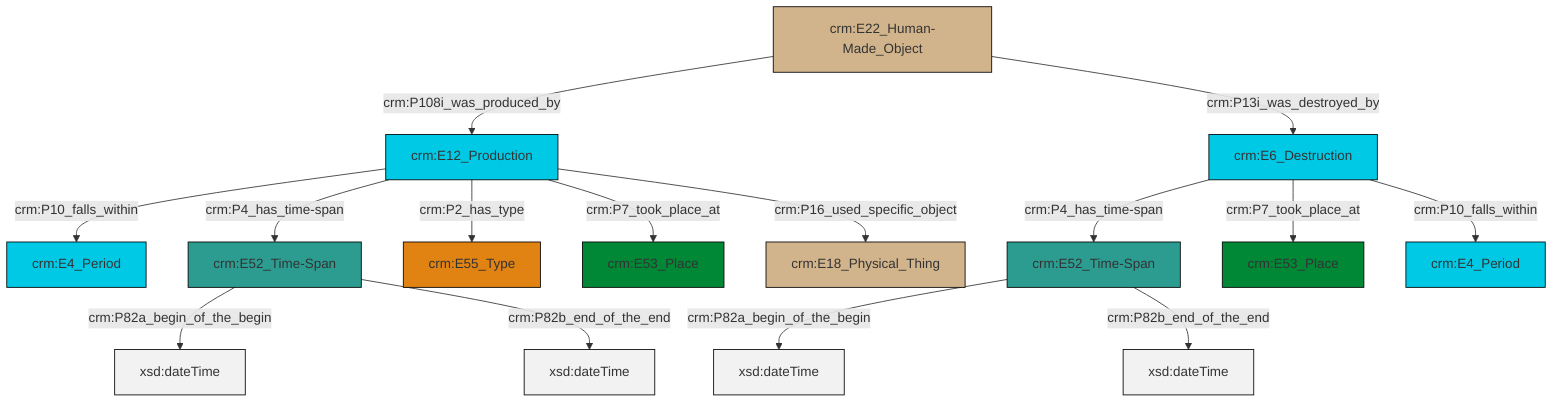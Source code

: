 graph TD
classDef Literal fill:#f2f2f2,stroke:#000000;
classDef CRM_Entity fill:#FFFFFF,stroke:#000000;
classDef Temporal_Entity fill:#00C9E6, stroke:#000000;
classDef Type fill:#E18312, stroke:#000000;
classDef Time-Span fill:#2C9C91, stroke:#000000;
classDef Appellation fill:#FFEB7F, stroke:#000000;
classDef Place fill:#008836, stroke:#000000;
classDef Persistent_Item fill:#B266B2, stroke:#000000;
classDef Conceptual_Object fill:#FFD700, stroke:#000000;
classDef Physical_Thing fill:#D2B48C, stroke:#000000;
classDef Actor fill:#f58aad, stroke:#000000;
classDef PC_Classes fill:#4ce600, stroke:#000000;
classDef Multi fill:#cccccc,stroke:#000000;

0["crm:E12_Production"]:::Temporal_Entity -->|crm:P10_falls_within| 1["crm:E4_Period"]:::Temporal_Entity
3["crm:E52_Time-Span"]:::Time-Span -->|crm:P82a_begin_of_the_begin| 4[xsd:dateTime]:::Literal
0["crm:E12_Production"]:::Temporal_Entity -->|crm:P2_has_type| 5["crm:E55_Type"]:::Type
0["crm:E12_Production"]:::Temporal_Entity -->|crm:P7_took_place_at| 6["crm:E53_Place"]:::Place
0["crm:E12_Production"]:::Temporal_Entity -->|crm:P16_used_specific_object| 7["crm:E18_Physical_Thing"]:::Physical_Thing
9["crm:E6_Destruction"]:::Temporal_Entity -->|crm:P4_has_time-span| 10["crm:E52_Time-Span"]:::Time-Span
9["crm:E6_Destruction"]:::Temporal_Entity -->|crm:P7_took_place_at| 12["crm:E53_Place"]:::Place
18["crm:E22_Human-Made_Object"]:::Physical_Thing -->|crm:P108i_was_produced_by| 0["crm:E12_Production"]:::Temporal_Entity
0["crm:E12_Production"]:::Temporal_Entity -->|crm:P4_has_time-span| 3["crm:E52_Time-Span"]:::Time-Span
10["crm:E52_Time-Span"]:::Time-Span -->|crm:P82a_begin_of_the_begin| 21[xsd:dateTime]:::Literal
18["crm:E22_Human-Made_Object"]:::Physical_Thing -->|crm:P13i_was_destroyed_by| 9["crm:E6_Destruction"]:::Temporal_Entity
9["crm:E6_Destruction"]:::Temporal_Entity -->|crm:P10_falls_within| 15["crm:E4_Period"]:::Temporal_Entity
3["crm:E52_Time-Span"]:::Time-Span -->|crm:P82b_end_of_the_end| 24[xsd:dateTime]:::Literal
10["crm:E52_Time-Span"]:::Time-Span -->|crm:P82b_end_of_the_end| 25[xsd:dateTime]:::Literal